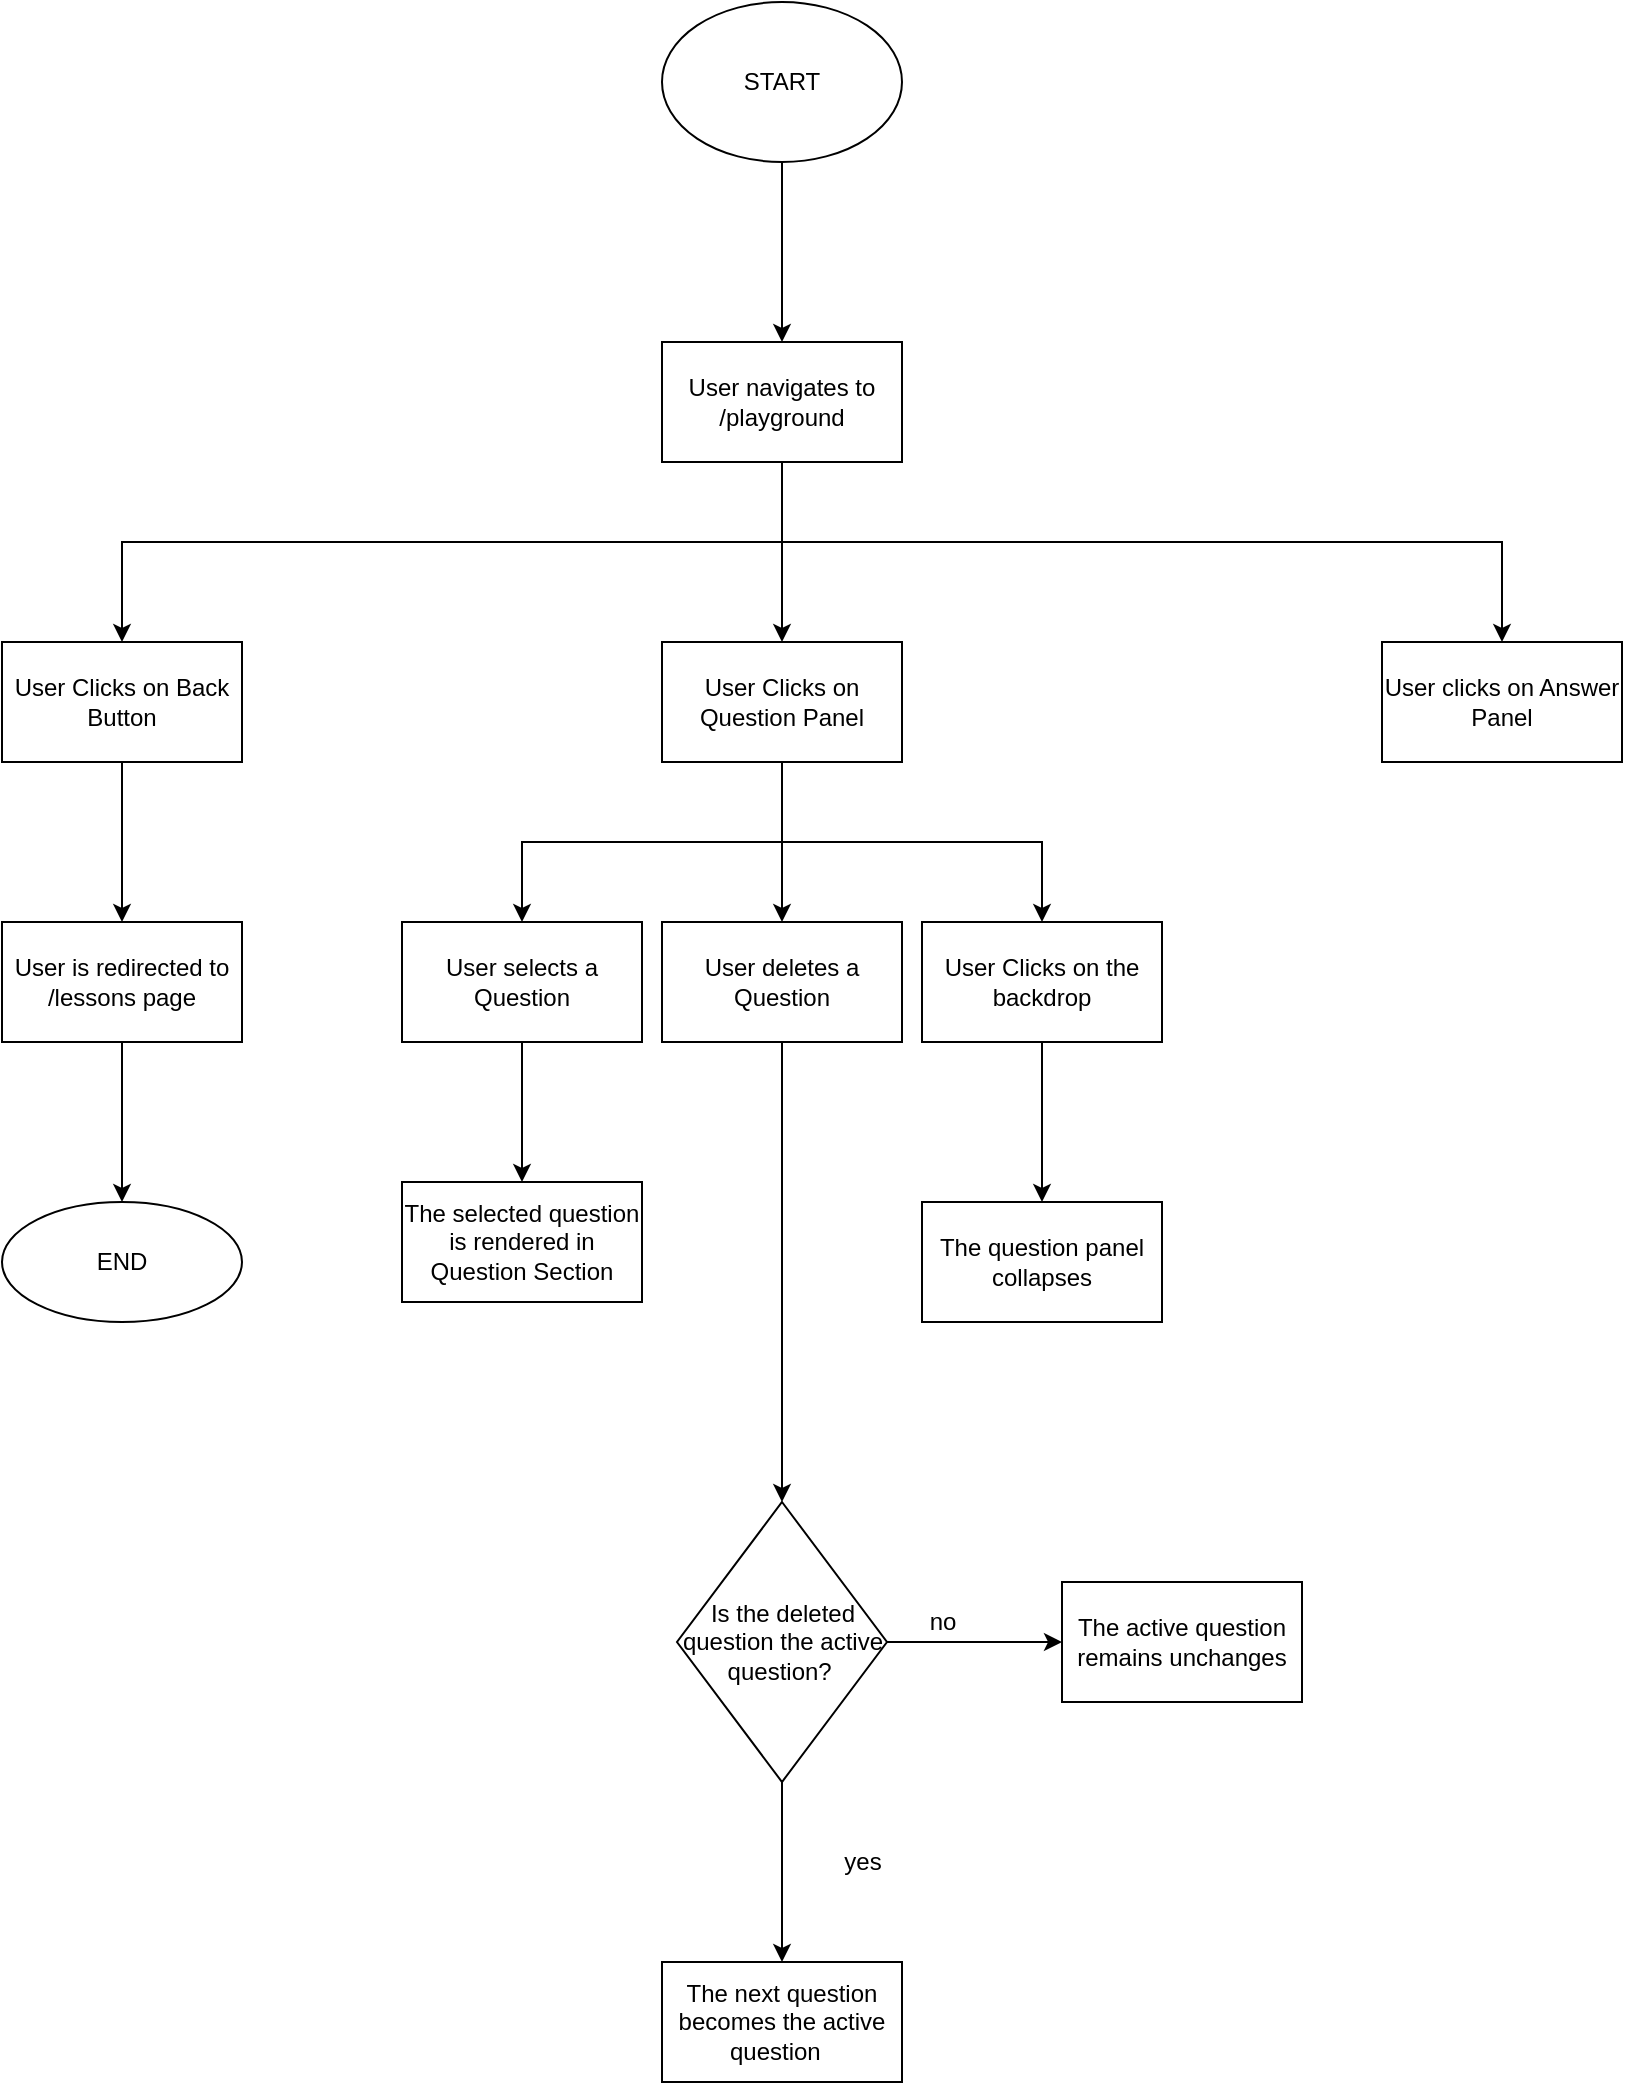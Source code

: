 <mxfile version="20.5.3" type="github">
  <diagram id="52pnmSL316fqSWyX0XPY" name="Page-1">
    <mxGraphModel dx="1718" dy="482" grid="1" gridSize="10" guides="1" tooltips="1" connect="1" arrows="1" fold="1" page="1" pageScale="1" pageWidth="850" pageHeight="1100" math="0" shadow="0">
      <root>
        <mxCell id="0" />
        <mxCell id="1" parent="0" />
        <mxCell id="En0KIxkIHf2FKO_3v-h6-5" value="" style="edgeStyle=orthogonalEdgeStyle;rounded=0;orthogonalLoop=1;jettySize=auto;html=1;" edge="1" parent="1" source="En0KIxkIHf2FKO_3v-h6-1" target="En0KIxkIHf2FKO_3v-h6-4">
          <mxGeometry relative="1" as="geometry" />
        </mxCell>
        <mxCell id="En0KIxkIHf2FKO_3v-h6-1" value="START" style="ellipse;whiteSpace=wrap;html=1;" vertex="1" parent="1">
          <mxGeometry x="320" y="50" width="120" height="80" as="geometry" />
        </mxCell>
        <mxCell id="En0KIxkIHf2FKO_3v-h6-7" value="" style="edgeStyle=orthogonalEdgeStyle;rounded=0;orthogonalLoop=1;jettySize=auto;html=1;" edge="1" parent="1" source="En0KIxkIHf2FKO_3v-h6-4" target="En0KIxkIHf2FKO_3v-h6-6">
          <mxGeometry relative="1" as="geometry">
            <Array as="points">
              <mxPoint x="380" y="320" />
              <mxPoint x="50" y="320" />
            </Array>
          </mxGeometry>
        </mxCell>
        <mxCell id="En0KIxkIHf2FKO_3v-h6-13" value="" style="edgeStyle=orthogonalEdgeStyle;rounded=0;orthogonalLoop=1;jettySize=auto;html=1;" edge="1" parent="1" source="En0KIxkIHf2FKO_3v-h6-4" target="En0KIxkIHf2FKO_3v-h6-12">
          <mxGeometry relative="1" as="geometry" />
        </mxCell>
        <mxCell id="En0KIxkIHf2FKO_3v-h6-40" value="" style="edgeStyle=orthogonalEdgeStyle;rounded=0;orthogonalLoop=1;jettySize=auto;html=1;" edge="1" parent="1" source="En0KIxkIHf2FKO_3v-h6-4" target="En0KIxkIHf2FKO_3v-h6-39">
          <mxGeometry relative="1" as="geometry">
            <Array as="points">
              <mxPoint x="380" y="320" />
              <mxPoint x="740" y="320" />
            </Array>
          </mxGeometry>
        </mxCell>
        <mxCell id="En0KIxkIHf2FKO_3v-h6-4" value="User navigates to /playground" style="whiteSpace=wrap;html=1;" vertex="1" parent="1">
          <mxGeometry x="320" y="220" width="120" height="60" as="geometry" />
        </mxCell>
        <mxCell id="En0KIxkIHf2FKO_3v-h6-9" value="" style="edgeStyle=orthogonalEdgeStyle;rounded=0;orthogonalLoop=1;jettySize=auto;html=1;" edge="1" parent="1" source="En0KIxkIHf2FKO_3v-h6-6" target="En0KIxkIHf2FKO_3v-h6-8">
          <mxGeometry relative="1" as="geometry" />
        </mxCell>
        <mxCell id="En0KIxkIHf2FKO_3v-h6-6" value="User Clicks on Back Button" style="whiteSpace=wrap;html=1;" vertex="1" parent="1">
          <mxGeometry x="-10" y="370" width="120" height="60" as="geometry" />
        </mxCell>
        <mxCell id="En0KIxkIHf2FKO_3v-h6-11" value="" style="edgeStyle=orthogonalEdgeStyle;rounded=0;orthogonalLoop=1;jettySize=auto;html=1;" edge="1" parent="1" source="En0KIxkIHf2FKO_3v-h6-8" target="En0KIxkIHf2FKO_3v-h6-10">
          <mxGeometry relative="1" as="geometry" />
        </mxCell>
        <mxCell id="En0KIxkIHf2FKO_3v-h6-8" value="User is redirected to /lessons page" style="whiteSpace=wrap;html=1;" vertex="1" parent="1">
          <mxGeometry x="-10" y="510" width="120" height="60" as="geometry" />
        </mxCell>
        <mxCell id="En0KIxkIHf2FKO_3v-h6-10" value="END" style="ellipse;whiteSpace=wrap;html=1;" vertex="1" parent="1">
          <mxGeometry x="-10" y="650" width="120" height="60" as="geometry" />
        </mxCell>
        <mxCell id="En0KIxkIHf2FKO_3v-h6-15" value="" style="edgeStyle=orthogonalEdgeStyle;rounded=0;orthogonalLoop=1;jettySize=auto;html=1;" edge="1" parent="1" source="En0KIxkIHf2FKO_3v-h6-12" target="En0KIxkIHf2FKO_3v-h6-14">
          <mxGeometry relative="1" as="geometry">
            <Array as="points">
              <mxPoint x="380" y="470" />
              <mxPoint x="250" y="470" />
            </Array>
          </mxGeometry>
        </mxCell>
        <mxCell id="En0KIxkIHf2FKO_3v-h6-25" value="" style="edgeStyle=orthogonalEdgeStyle;rounded=0;orthogonalLoop=1;jettySize=auto;html=1;" edge="1" parent="1" source="En0KIxkIHf2FKO_3v-h6-12" target="En0KIxkIHf2FKO_3v-h6-24">
          <mxGeometry relative="1" as="geometry" />
        </mxCell>
        <mxCell id="En0KIxkIHf2FKO_3v-h6-35" value="" style="edgeStyle=orthogonalEdgeStyle;rounded=0;orthogonalLoop=1;jettySize=auto;html=1;" edge="1" parent="1" source="En0KIxkIHf2FKO_3v-h6-12" target="En0KIxkIHf2FKO_3v-h6-34">
          <mxGeometry relative="1" as="geometry">
            <Array as="points">
              <mxPoint x="380" y="470" />
              <mxPoint x="510" y="470" />
            </Array>
          </mxGeometry>
        </mxCell>
        <mxCell id="En0KIxkIHf2FKO_3v-h6-12" value="User Clicks on Question Panel" style="whiteSpace=wrap;html=1;" vertex="1" parent="1">
          <mxGeometry x="320" y="370" width="120" height="60" as="geometry" />
        </mxCell>
        <mxCell id="En0KIxkIHf2FKO_3v-h6-23" value="" style="edgeStyle=orthogonalEdgeStyle;rounded=0;orthogonalLoop=1;jettySize=auto;html=1;" edge="1" parent="1" source="En0KIxkIHf2FKO_3v-h6-14" target="En0KIxkIHf2FKO_3v-h6-22">
          <mxGeometry relative="1" as="geometry" />
        </mxCell>
        <mxCell id="En0KIxkIHf2FKO_3v-h6-14" value="User selects a Question" style="whiteSpace=wrap;html=1;" vertex="1" parent="1">
          <mxGeometry x="190" y="510" width="120" height="60" as="geometry" />
        </mxCell>
        <mxCell id="En0KIxkIHf2FKO_3v-h6-19" value="" style="edgeStyle=orthogonalEdgeStyle;rounded=0;orthogonalLoop=1;jettySize=auto;html=1;" edge="1" parent="1" target="En0KIxkIHf2FKO_3v-h6-18">
          <mxGeometry relative="1" as="geometry">
            <mxPoint x="427.5" y="700" as="sourcePoint" />
          </mxGeometry>
        </mxCell>
        <mxCell id="En0KIxkIHf2FKO_3v-h6-22" value="The selected question is rendered in Question Section" style="whiteSpace=wrap;html=1;" vertex="1" parent="1">
          <mxGeometry x="190" y="640" width="120" height="60" as="geometry" />
        </mxCell>
        <mxCell id="En0KIxkIHf2FKO_3v-h6-27" value="" style="edgeStyle=orthogonalEdgeStyle;rounded=0;orthogonalLoop=1;jettySize=auto;html=1;" edge="1" parent="1" source="En0KIxkIHf2FKO_3v-h6-24" target="En0KIxkIHf2FKO_3v-h6-26">
          <mxGeometry relative="1" as="geometry" />
        </mxCell>
        <mxCell id="En0KIxkIHf2FKO_3v-h6-24" value="User deletes a Question" style="whiteSpace=wrap;html=1;" vertex="1" parent="1">
          <mxGeometry x="320" y="510" width="120" height="60" as="geometry" />
        </mxCell>
        <mxCell id="En0KIxkIHf2FKO_3v-h6-29" value="" style="edgeStyle=orthogonalEdgeStyle;rounded=0;orthogonalLoop=1;jettySize=auto;html=1;" edge="1" parent="1" source="En0KIxkIHf2FKO_3v-h6-26" target="En0KIxkIHf2FKO_3v-h6-28">
          <mxGeometry relative="1" as="geometry" />
        </mxCell>
        <mxCell id="En0KIxkIHf2FKO_3v-h6-31" value="" style="edgeStyle=orthogonalEdgeStyle;rounded=0;orthogonalLoop=1;jettySize=auto;html=1;" edge="1" parent="1" source="En0KIxkIHf2FKO_3v-h6-26" target="En0KIxkIHf2FKO_3v-h6-30">
          <mxGeometry relative="1" as="geometry" />
        </mxCell>
        <mxCell id="En0KIxkIHf2FKO_3v-h6-26" value="Is the deleted question the active question?&amp;nbsp;" style="rhombus;whiteSpace=wrap;html=1;" vertex="1" parent="1">
          <mxGeometry x="327.5" y="800" width="105" height="140" as="geometry" />
        </mxCell>
        <mxCell id="En0KIxkIHf2FKO_3v-h6-28" value="The active question remains unchanges" style="whiteSpace=wrap;html=1;" vertex="1" parent="1">
          <mxGeometry x="520" y="840" width="120" height="60" as="geometry" />
        </mxCell>
        <mxCell id="En0KIxkIHf2FKO_3v-h6-30" value="The next question becomes the active question&amp;nbsp;&amp;nbsp;" style="whiteSpace=wrap;html=1;" vertex="1" parent="1">
          <mxGeometry x="320" y="1030" width="120" height="60" as="geometry" />
        </mxCell>
        <mxCell id="En0KIxkIHf2FKO_3v-h6-32" value="no" style="text;html=1;align=center;verticalAlign=middle;resizable=0;points=[];autosize=1;strokeColor=none;fillColor=none;" vertex="1" parent="1">
          <mxGeometry x="440" y="845" width="40" height="30" as="geometry" />
        </mxCell>
        <mxCell id="En0KIxkIHf2FKO_3v-h6-33" value="yes" style="text;html=1;align=center;verticalAlign=middle;resizable=0;points=[];autosize=1;strokeColor=none;fillColor=none;" vertex="1" parent="1">
          <mxGeometry x="400" y="965" width="40" height="30" as="geometry" />
        </mxCell>
        <mxCell id="En0KIxkIHf2FKO_3v-h6-38" value="" style="edgeStyle=orthogonalEdgeStyle;rounded=0;orthogonalLoop=1;jettySize=auto;html=1;" edge="1" parent="1" source="En0KIxkIHf2FKO_3v-h6-34" target="En0KIxkIHf2FKO_3v-h6-37">
          <mxGeometry relative="1" as="geometry" />
        </mxCell>
        <mxCell id="En0KIxkIHf2FKO_3v-h6-34" value="User Clicks on the backdrop" style="whiteSpace=wrap;html=1;" vertex="1" parent="1">
          <mxGeometry x="450" y="510" width="120" height="60" as="geometry" />
        </mxCell>
        <mxCell id="En0KIxkIHf2FKO_3v-h6-37" value="The question panel collapses" style="whiteSpace=wrap;html=1;" vertex="1" parent="1">
          <mxGeometry x="450" y="650" width="120" height="60" as="geometry" />
        </mxCell>
        <mxCell id="En0KIxkIHf2FKO_3v-h6-39" value="User clicks on Answer Panel" style="whiteSpace=wrap;html=1;" vertex="1" parent="1">
          <mxGeometry x="680" y="370" width="120" height="60" as="geometry" />
        </mxCell>
      </root>
    </mxGraphModel>
  </diagram>
</mxfile>
